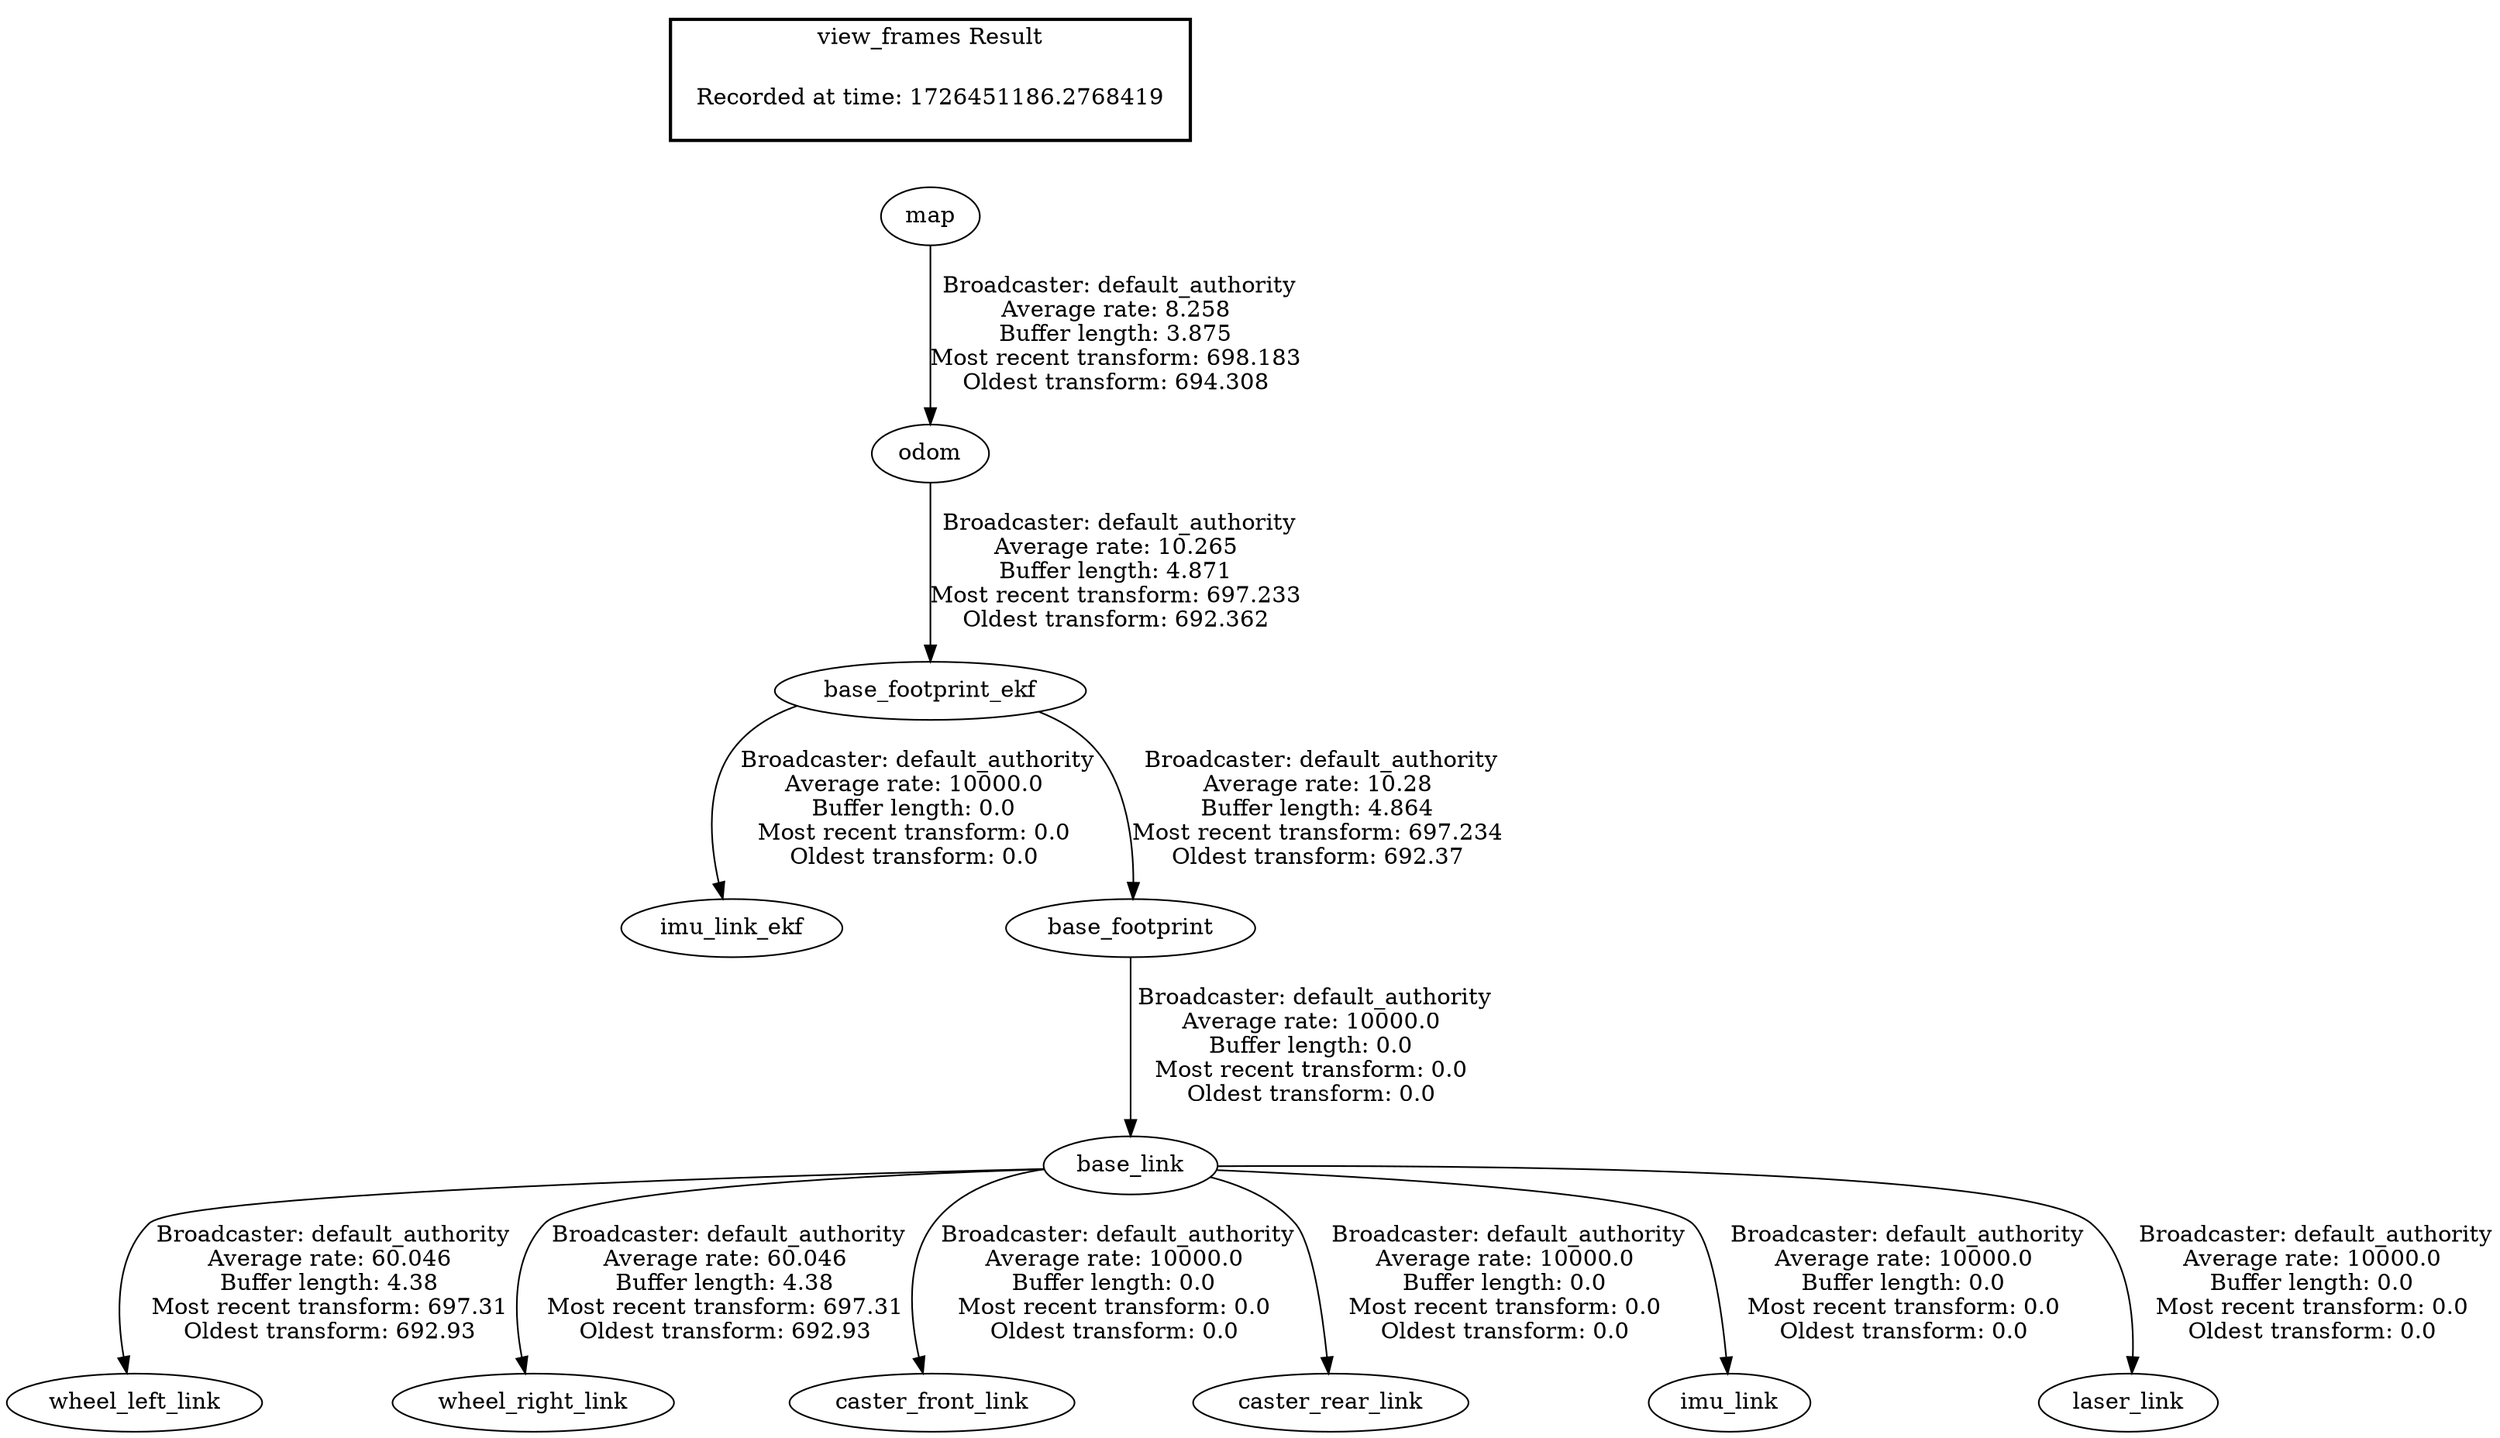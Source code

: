 digraph G {
"base_footprint_ekf" -> "imu_link_ekf"[label=" Broadcaster: default_authority\nAverage rate: 10000.0\nBuffer length: 0.0\nMost recent transform: 0.0\nOldest transform: 0.0\n"];
"odom" -> "base_footprint_ekf"[label=" Broadcaster: default_authority\nAverage rate: 10.265\nBuffer length: 4.871\nMost recent transform: 697.233\nOldest transform: 692.362\n"];
"base_footprint_ekf" -> "base_footprint"[label=" Broadcaster: default_authority\nAverage rate: 10.28\nBuffer length: 4.864\nMost recent transform: 697.234\nOldest transform: 692.37\n"];
"base_link" -> "wheel_left_link"[label=" Broadcaster: default_authority\nAverage rate: 60.046\nBuffer length: 4.38\nMost recent transform: 697.31\nOldest transform: 692.93\n"];
"base_footprint" -> "base_link"[label=" Broadcaster: default_authority\nAverage rate: 10000.0\nBuffer length: 0.0\nMost recent transform: 0.0\nOldest transform: 0.0\n"];
"base_link" -> "wheel_right_link"[label=" Broadcaster: default_authority\nAverage rate: 60.046\nBuffer length: 4.38\nMost recent transform: 697.31\nOldest transform: 692.93\n"];
"base_link" -> "caster_front_link"[label=" Broadcaster: default_authority\nAverage rate: 10000.0\nBuffer length: 0.0\nMost recent transform: 0.0\nOldest transform: 0.0\n"];
"base_link" -> "caster_rear_link"[label=" Broadcaster: default_authority\nAverage rate: 10000.0\nBuffer length: 0.0\nMost recent transform: 0.0\nOldest transform: 0.0\n"];
"base_link" -> "imu_link"[label=" Broadcaster: default_authority\nAverage rate: 10000.0\nBuffer length: 0.0\nMost recent transform: 0.0\nOldest transform: 0.0\n"];
"base_link" -> "laser_link"[label=" Broadcaster: default_authority\nAverage rate: 10000.0\nBuffer length: 0.0\nMost recent transform: 0.0\nOldest transform: 0.0\n"];
"map" -> "odom"[label=" Broadcaster: default_authority\nAverage rate: 8.258\nBuffer length: 3.875\nMost recent transform: 698.183\nOldest transform: 694.308\n"];
edge [style=invis];
 subgraph cluster_legend { style=bold; color=black; label ="view_frames Result";
"Recorded at time: 1726451186.2768419"[ shape=plaintext ] ;
}->"map";
}